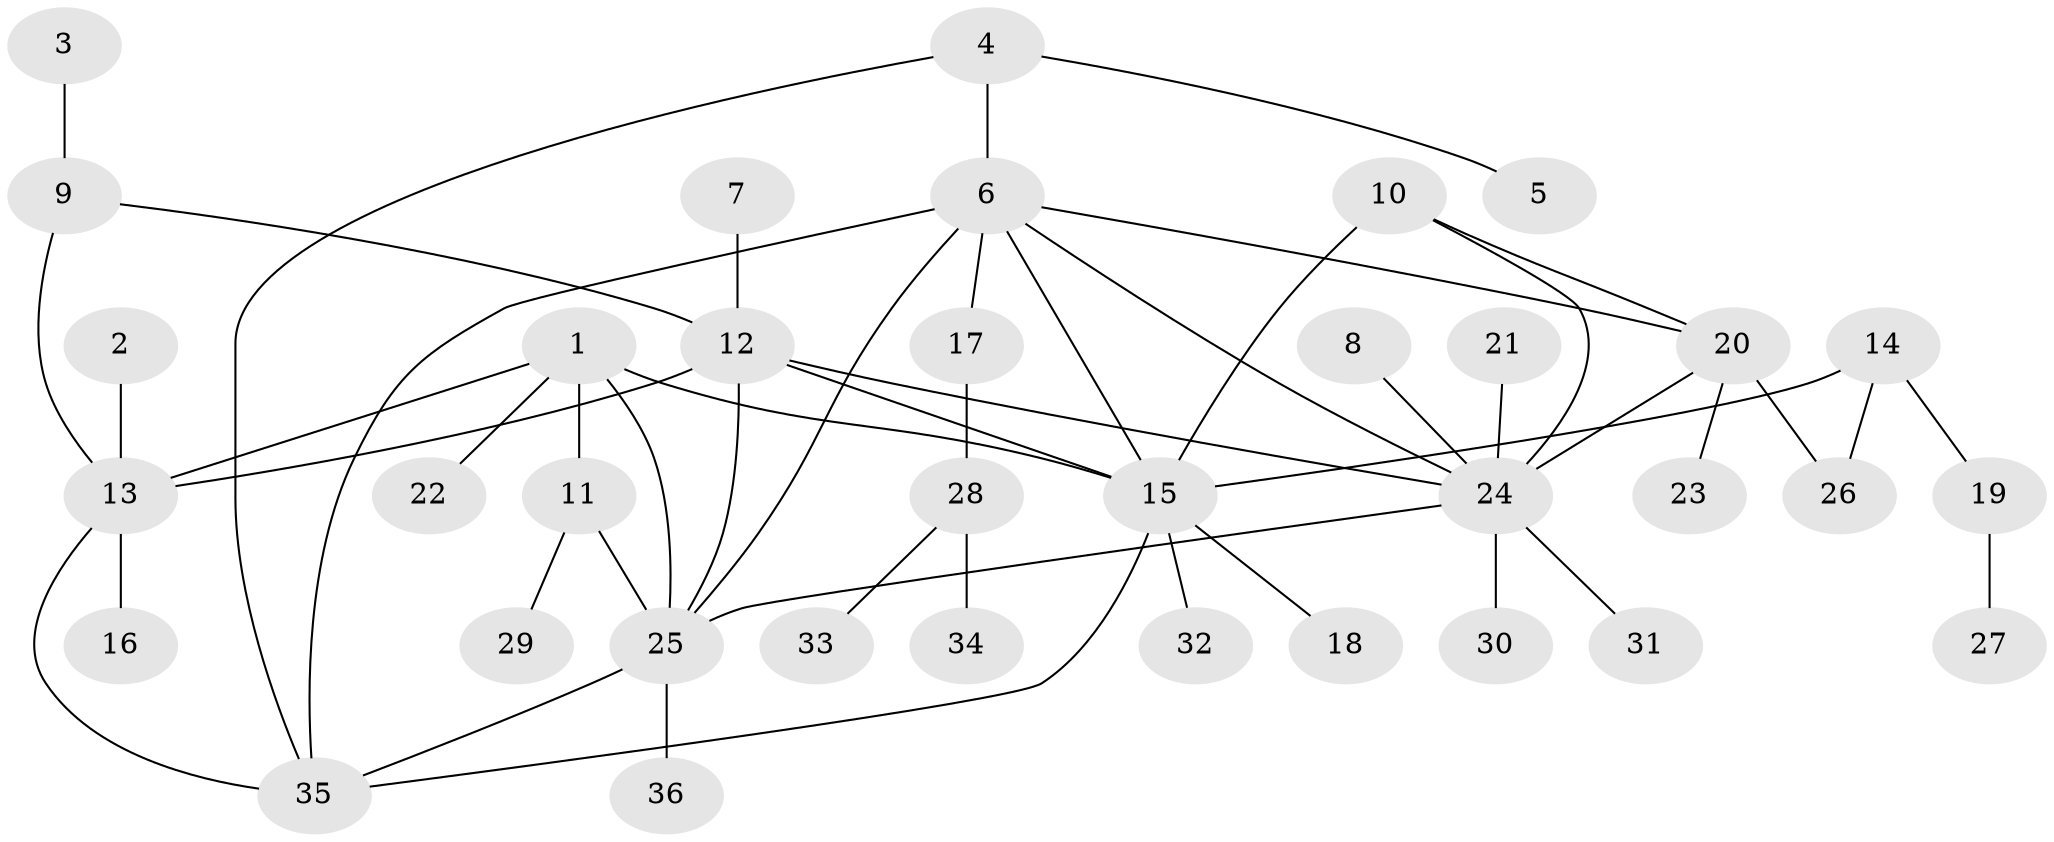 // original degree distribution, {5: 0.08450704225352113, 7: 0.014084507042253521, 8: 0.04225352112676056, 4: 0.07042253521126761, 6: 0.028169014084507043, 11: 0.014084507042253521, 2: 0.15492957746478872, 1: 0.5633802816901409, 3: 0.028169014084507043}
// Generated by graph-tools (version 1.1) at 2025/02/03/09/25 03:02:47]
// undirected, 36 vertices, 50 edges
graph export_dot {
graph [start="1"]
  node [color=gray90,style=filled];
  1;
  2;
  3;
  4;
  5;
  6;
  7;
  8;
  9;
  10;
  11;
  12;
  13;
  14;
  15;
  16;
  17;
  18;
  19;
  20;
  21;
  22;
  23;
  24;
  25;
  26;
  27;
  28;
  29;
  30;
  31;
  32;
  33;
  34;
  35;
  36;
  1 -- 11 [weight=1.0];
  1 -- 13 [weight=1.0];
  1 -- 15 [weight=1.0];
  1 -- 22 [weight=1.0];
  1 -- 25 [weight=1.0];
  2 -- 13 [weight=1.0];
  3 -- 9 [weight=1.0];
  4 -- 5 [weight=1.0];
  4 -- 6 [weight=1.0];
  4 -- 35 [weight=1.0];
  6 -- 15 [weight=1.0];
  6 -- 17 [weight=1.0];
  6 -- 20 [weight=1.0];
  6 -- 24 [weight=1.0];
  6 -- 25 [weight=1.0];
  6 -- 35 [weight=1.0];
  7 -- 12 [weight=1.0];
  8 -- 24 [weight=1.0];
  9 -- 12 [weight=1.0];
  9 -- 13 [weight=1.0];
  10 -- 15 [weight=1.0];
  10 -- 20 [weight=1.0];
  10 -- 24 [weight=1.0];
  11 -- 25 [weight=1.0];
  11 -- 29 [weight=1.0];
  12 -- 13 [weight=1.0];
  12 -- 15 [weight=1.0];
  12 -- 24 [weight=1.0];
  12 -- 25 [weight=1.0];
  13 -- 16 [weight=1.0];
  13 -- 35 [weight=1.0];
  14 -- 15 [weight=1.0];
  14 -- 19 [weight=1.0];
  14 -- 26 [weight=1.0];
  15 -- 18 [weight=1.0];
  15 -- 32 [weight=2.0];
  15 -- 35 [weight=1.0];
  17 -- 28 [weight=1.0];
  19 -- 27 [weight=1.0];
  20 -- 23 [weight=1.0];
  20 -- 24 [weight=1.0];
  20 -- 26 [weight=1.0];
  21 -- 24 [weight=1.0];
  24 -- 25 [weight=1.0];
  24 -- 30 [weight=1.0];
  24 -- 31 [weight=1.0];
  25 -- 35 [weight=1.0];
  25 -- 36 [weight=1.0];
  28 -- 33 [weight=1.0];
  28 -- 34 [weight=1.0];
}
